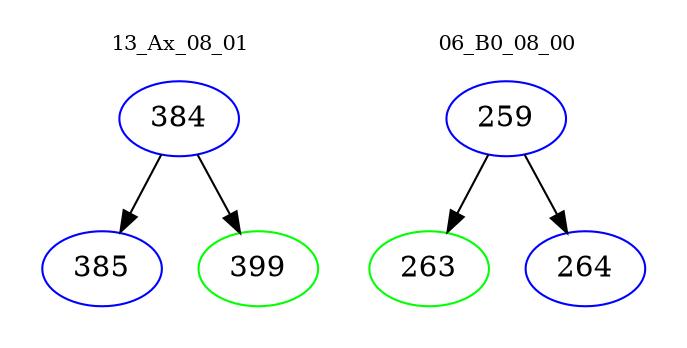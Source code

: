 digraph{
subgraph cluster_0 {
color = white
label = "13_Ax_08_01";
fontsize=10;
T0_384 [label="384", color="blue"]
T0_384 -> T0_385 [color="black"]
T0_385 [label="385", color="blue"]
T0_384 -> T0_399 [color="black"]
T0_399 [label="399", color="green"]
}
subgraph cluster_1 {
color = white
label = "06_B0_08_00";
fontsize=10;
T1_259 [label="259", color="blue"]
T1_259 -> T1_263 [color="black"]
T1_263 [label="263", color="green"]
T1_259 -> T1_264 [color="black"]
T1_264 [label="264", color="blue"]
}
}
